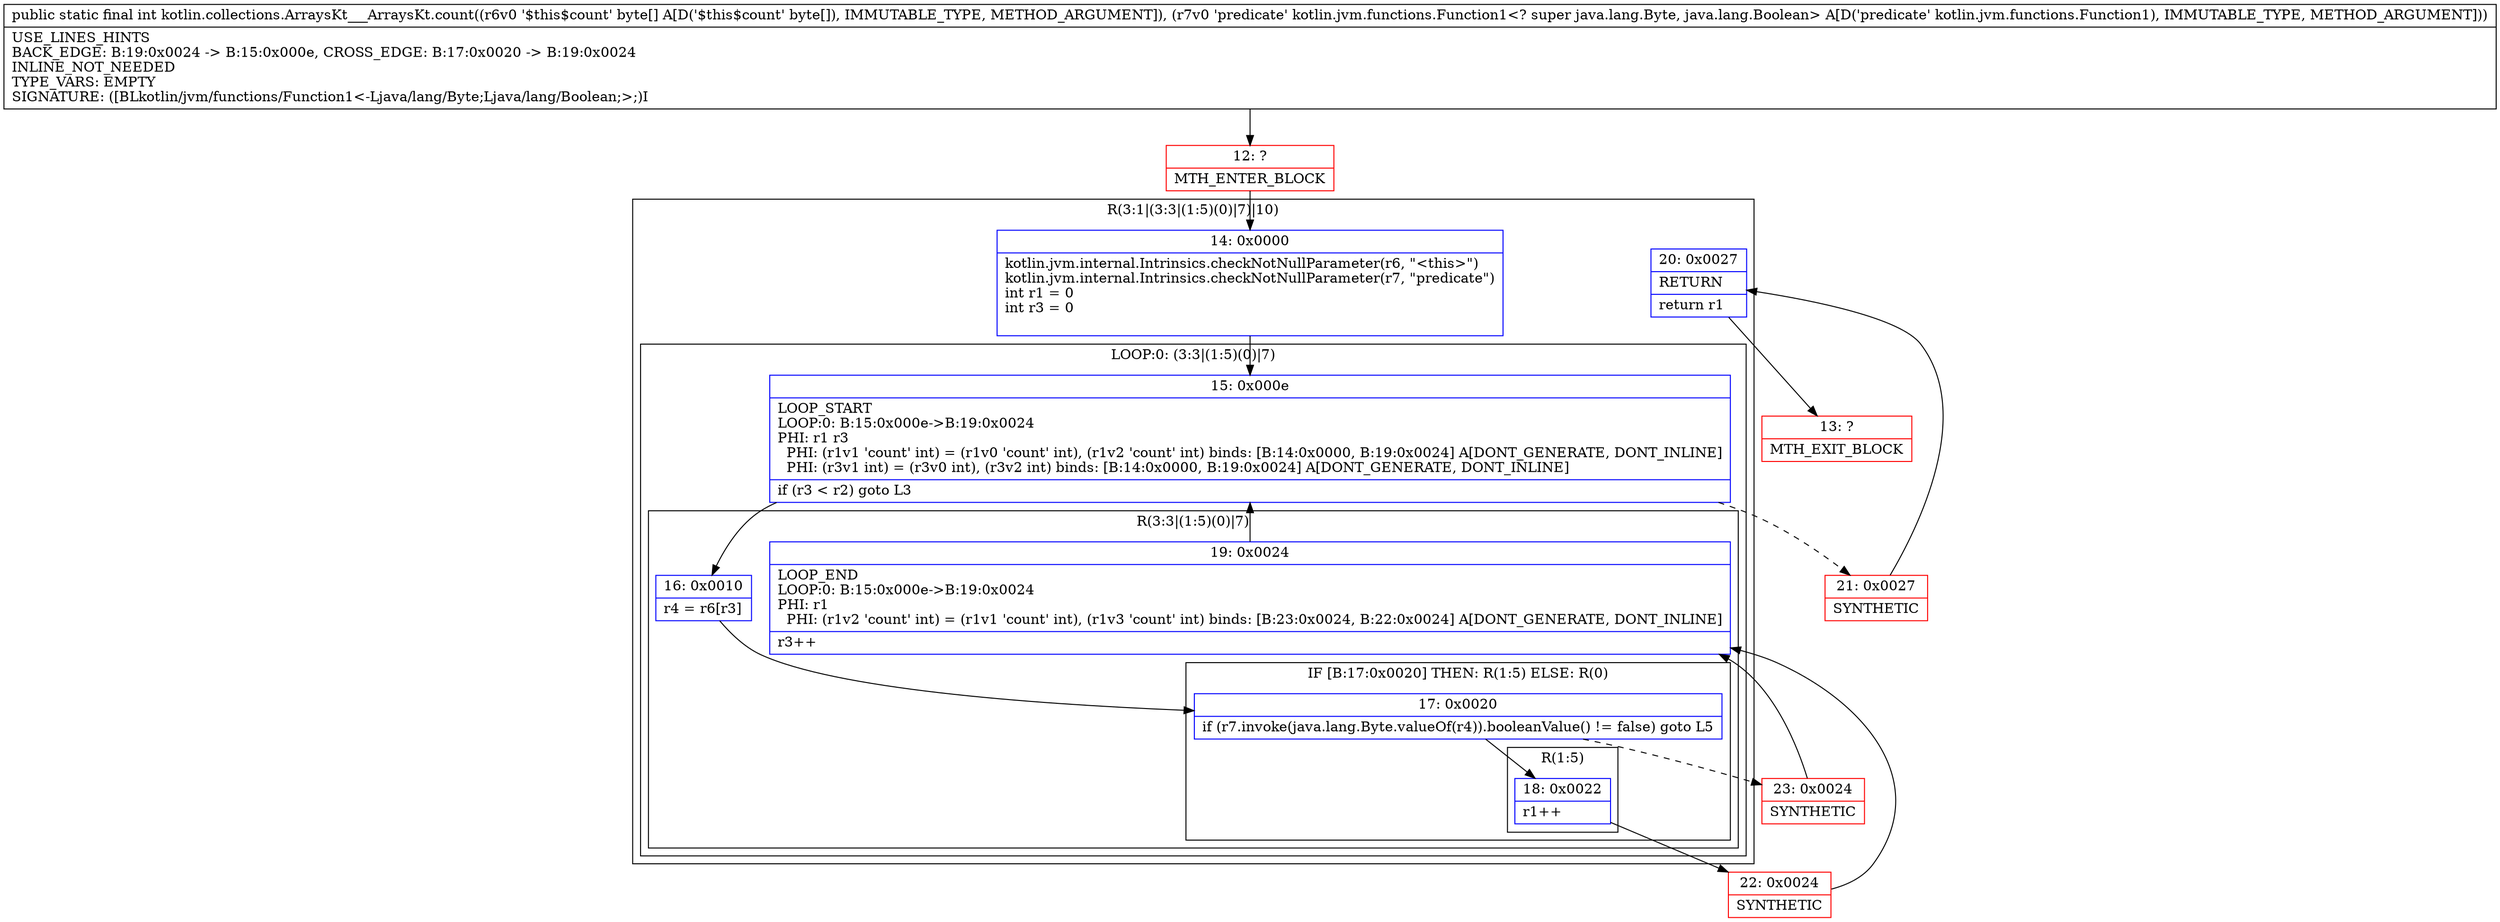 digraph "CFG forkotlin.collections.ArraysKt___ArraysKt.count([BLkotlin\/jvm\/functions\/Function1;)I" {
subgraph cluster_Region_1116689940 {
label = "R(3:1|(3:3|(1:5)(0)|7)|10)";
node [shape=record,color=blue];
Node_14 [shape=record,label="{14\:\ 0x0000|kotlin.jvm.internal.Intrinsics.checkNotNullParameter(r6, \"\<this\>\")\lkotlin.jvm.internal.Intrinsics.checkNotNullParameter(r7, \"predicate\")\lint r1 = 0\lint r3 = 0\l\l}"];
subgraph cluster_LoopRegion_1668294890 {
label = "LOOP:0: (3:3|(1:5)(0)|7)";
node [shape=record,color=blue];
Node_15 [shape=record,label="{15\:\ 0x000e|LOOP_START\lLOOP:0: B:15:0x000e\-\>B:19:0x0024\lPHI: r1 r3 \l  PHI: (r1v1 'count' int) = (r1v0 'count' int), (r1v2 'count' int) binds: [B:14:0x0000, B:19:0x0024] A[DONT_GENERATE, DONT_INLINE]\l  PHI: (r3v1 int) = (r3v0 int), (r3v2 int) binds: [B:14:0x0000, B:19:0x0024] A[DONT_GENERATE, DONT_INLINE]\l|if (r3 \< r2) goto L3\l}"];
subgraph cluster_Region_446801034 {
label = "R(3:3|(1:5)(0)|7)";
node [shape=record,color=blue];
Node_16 [shape=record,label="{16\:\ 0x0010|r4 = r6[r3]\l}"];
subgraph cluster_IfRegion_455626884 {
label = "IF [B:17:0x0020] THEN: R(1:5) ELSE: R(0)";
node [shape=record,color=blue];
Node_17 [shape=record,label="{17\:\ 0x0020|if (r7.invoke(java.lang.Byte.valueOf(r4)).booleanValue() != false) goto L5\l}"];
subgraph cluster_Region_950233568 {
label = "R(1:5)";
node [shape=record,color=blue];
Node_18 [shape=record,label="{18\:\ 0x0022|r1++\l}"];
}
subgraph cluster_Region_1411330297 {
label = "R(0)";
node [shape=record,color=blue];
}
}
Node_19 [shape=record,label="{19\:\ 0x0024|LOOP_END\lLOOP:0: B:15:0x000e\-\>B:19:0x0024\lPHI: r1 \l  PHI: (r1v2 'count' int) = (r1v1 'count' int), (r1v3 'count' int) binds: [B:23:0x0024, B:22:0x0024] A[DONT_GENERATE, DONT_INLINE]\l|r3++\l}"];
}
}
Node_20 [shape=record,label="{20\:\ 0x0027|RETURN\l|return r1\l}"];
}
Node_12 [shape=record,color=red,label="{12\:\ ?|MTH_ENTER_BLOCK\l}"];
Node_22 [shape=record,color=red,label="{22\:\ 0x0024|SYNTHETIC\l}"];
Node_23 [shape=record,color=red,label="{23\:\ 0x0024|SYNTHETIC\l}"];
Node_21 [shape=record,color=red,label="{21\:\ 0x0027|SYNTHETIC\l}"];
Node_13 [shape=record,color=red,label="{13\:\ ?|MTH_EXIT_BLOCK\l}"];
MethodNode[shape=record,label="{public static final int kotlin.collections.ArraysKt___ArraysKt.count((r6v0 '$this$count' byte[] A[D('$this$count' byte[]), IMMUTABLE_TYPE, METHOD_ARGUMENT]), (r7v0 'predicate' kotlin.jvm.functions.Function1\<? super java.lang.Byte, java.lang.Boolean\> A[D('predicate' kotlin.jvm.functions.Function1), IMMUTABLE_TYPE, METHOD_ARGUMENT]))  | USE_LINES_HINTS\lBACK_EDGE: B:19:0x0024 \-\> B:15:0x000e, CROSS_EDGE: B:17:0x0020 \-\> B:19:0x0024\lINLINE_NOT_NEEDED\lTYPE_VARS: EMPTY\lSIGNATURE: ([BLkotlin\/jvm\/functions\/Function1\<\-Ljava\/lang\/Byte;Ljava\/lang\/Boolean;\>;)I\l}"];
MethodNode -> Node_12;Node_14 -> Node_15;
Node_15 -> Node_16;
Node_15 -> Node_21[style=dashed];
Node_16 -> Node_17;
Node_17 -> Node_18;
Node_17 -> Node_23[style=dashed];
Node_18 -> Node_22;
Node_19 -> Node_15;
Node_20 -> Node_13;
Node_12 -> Node_14;
Node_22 -> Node_19;
Node_23 -> Node_19;
Node_21 -> Node_20;
}

